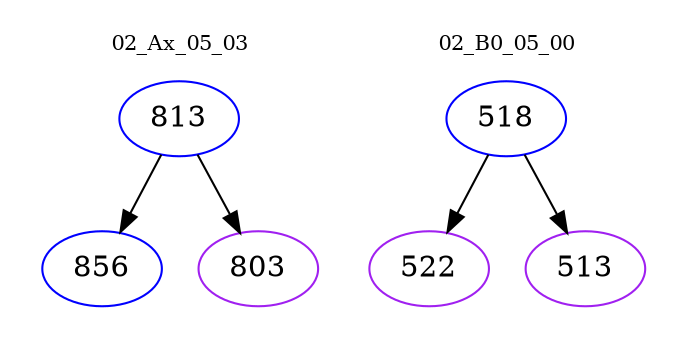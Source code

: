 digraph{
subgraph cluster_0 {
color = white
label = "02_Ax_05_03";
fontsize=10;
T0_813 [label="813", color="blue"]
T0_813 -> T0_856 [color="black"]
T0_856 [label="856", color="blue"]
T0_813 -> T0_803 [color="black"]
T0_803 [label="803", color="purple"]
}
subgraph cluster_1 {
color = white
label = "02_B0_05_00";
fontsize=10;
T1_518 [label="518", color="blue"]
T1_518 -> T1_522 [color="black"]
T1_522 [label="522", color="purple"]
T1_518 -> T1_513 [color="black"]
T1_513 [label="513", color="purple"]
}
}
